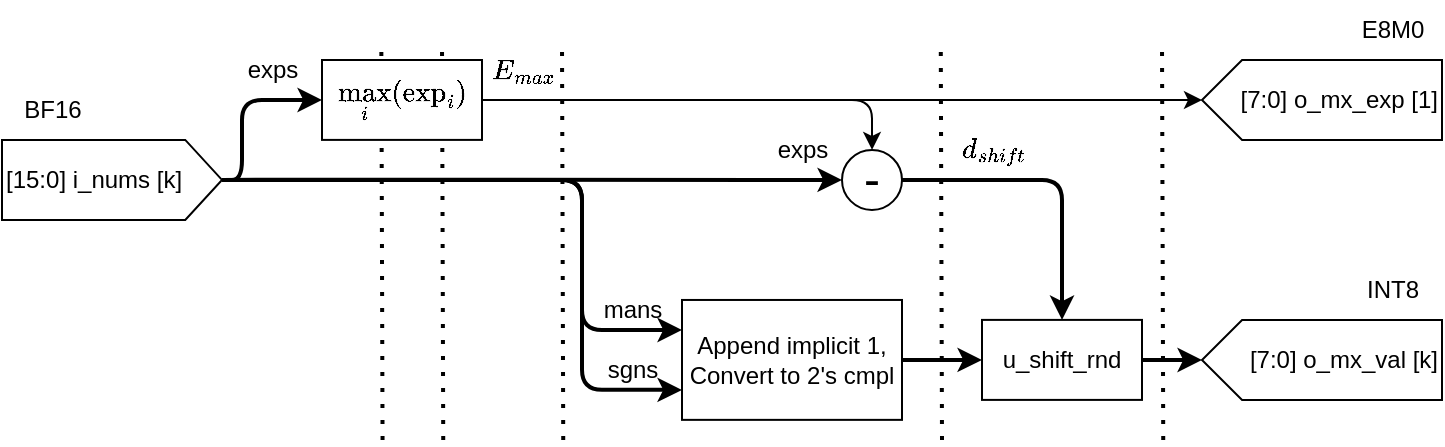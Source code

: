 <mxfile>
    <diagram id="izr5ojlLVmo8zyCvxxbJ" name="Page-1">
        <mxGraphModel dx="1036" dy="586" grid="1" gridSize="10" guides="1" tooltips="1" connect="1" arrows="1" fold="1" page="1" pageScale="1" pageWidth="850" pageHeight="300" math="1" shadow="0">
            <root>
                <mxCell id="0"/>
                <mxCell id="1" parent="0"/>
                <mxCell id="338" value="" style="endArrow=none;dashed=1;html=1;dashPattern=1 3;strokeWidth=2;" parent="1" edge="1">
                    <mxGeometry width="50" height="50" relative="1" as="geometry">
                        <mxPoint x="255.28" y="260.05" as="sourcePoint"/>
                        <mxPoint x="254.66" y="60.05" as="targetPoint"/>
                    </mxGeometry>
                </mxCell>
                <mxCell id="341" value="" style="endArrow=none;dashed=1;html=1;dashPattern=1 3;strokeWidth=2;" parent="1" edge="1">
                    <mxGeometry width="50" height="50" relative="1" as="geometry">
                        <mxPoint x="285.62" y="260.05" as="sourcePoint"/>
                        <mxPoint x="285.0" y="60.05" as="targetPoint"/>
                    </mxGeometry>
                </mxCell>
                <mxCell id="330" value="mans" style="text;html=1;align=center;verticalAlign=middle;resizable=0;points=[];autosize=1;strokeColor=none;fillColor=none;fontSize=12;" parent="1" vertex="1">
                    <mxGeometry x="355" y="179.95" width="50" height="30" as="geometry"/>
                </mxCell>
                <mxCell id="308" value="BF16" style="text;html=1;align=center;verticalAlign=middle;resizable=0;points=[];autosize=1;strokeColor=none;fillColor=none;" parent="1" vertex="1">
                    <mxGeometry x="65" y="80.02" width="50" height="30" as="geometry"/>
                </mxCell>
                <mxCell id="309" style="edgeStyle=orthogonalEdgeStyle;html=1;entryX=0;entryY=0.5;entryDx=0;entryDy=0;fontSize=12;strokeWidth=2;" parent="1" source="310" target="315" edge="1">
                    <mxGeometry relative="1" as="geometry">
                        <Array as="points">
                            <mxPoint x="185" y="129.95"/>
                            <mxPoint x="185" y="89.95"/>
                        </Array>
                    </mxGeometry>
                </mxCell>
                <mxCell id="335" style="edgeStyle=orthogonalEdgeStyle;html=1;entryX=0;entryY=0.25;entryDx=0;entryDy=0;strokeWidth=2;" parent="1" source="310" target="321" edge="1">
                    <mxGeometry relative="1" as="geometry">
                        <Array as="points">
                            <mxPoint x="355" y="129.95"/>
                            <mxPoint x="355" y="204.95"/>
                        </Array>
                    </mxGeometry>
                </mxCell>
                <mxCell id="336" style="edgeStyle=orthogonalEdgeStyle;html=1;entryX=0;entryY=0.75;entryDx=0;entryDy=0;strokeWidth=2;" parent="1" source="310" target="321" edge="1">
                    <mxGeometry relative="1" as="geometry">
                        <Array as="points">
                            <mxPoint x="355" y="129.95"/>
                            <mxPoint x="355" y="234.95"/>
                        </Array>
                    </mxGeometry>
                </mxCell>
                <mxCell id="310" value="[15:0] i_nums [k]" style="shape=offPageConnector;whiteSpace=wrap;html=1;rotation=0;direction=north;labelPosition=center;verticalLabelPosition=middle;align=left;verticalAlign=middle;size=0.167;" parent="1" vertex="1">
                    <mxGeometry x="65" y="109.97" width="110" height="40" as="geometry"/>
                </mxCell>
                <mxCell id="311" style="edgeStyle=orthogonalEdgeStyle;html=1;entryX=0;entryY=0.5;entryDx=0;entryDy=0;fontSize=12;strokeWidth=2;" parent="1" target="327" edge="1">
                    <mxGeometry relative="1" as="geometry">
                        <mxPoint x="470" y="145" as="targetPoint"/>
                        <mxPoint x="175" y="129.95" as="sourcePoint"/>
                        <Array as="points">
                            <mxPoint x="225" y="130"/>
                            <mxPoint x="225" y="130"/>
                        </Array>
                    </mxGeometry>
                </mxCell>
                <mxCell id="314" value="exps" style="text;html=1;align=center;verticalAlign=middle;resizable=0;points=[];autosize=1;strokeColor=none;fillColor=none;fontSize=12;" parent="1" vertex="1">
                    <mxGeometry x="175" y="60.05" width="50" height="30" as="geometry"/>
                </mxCell>
                <mxCell id="315" value="$$\max_{i} (\text{exp}_i)$$" style="rounded=0;whiteSpace=wrap;html=1;" parent="1" vertex="1">
                    <mxGeometry x="225" y="70" width="80" height="39.95" as="geometry"/>
                </mxCell>
                <mxCell id="316" value="&lt;span style=&quot;text-align: left;&quot;&gt;[7:0] o_mx_val [k]&lt;/span&gt;" style="shape=offPageConnector;whiteSpace=wrap;html=1;rotation=0;direction=south;labelPosition=center;verticalLabelPosition=middle;align=right;verticalAlign=middle;size=0.167;" parent="1" vertex="1">
                    <mxGeometry x="665" y="200.0" width="120" height="40" as="geometry"/>
                </mxCell>
                <mxCell id="317" value="&lt;span style=&quot;text-align: left;&quot;&gt;[7:0] o_mx_exp [1]&lt;/span&gt;" style="shape=offPageConnector;whiteSpace=wrap;html=1;rotation=0;direction=south;labelPosition=center;verticalLabelPosition=middle;align=right;verticalAlign=middle;size=0.167;" parent="1" vertex="1">
                    <mxGeometry x="665" y="70.0" width="120" height="40" as="geometry"/>
                </mxCell>
                <mxCell id="318" style="edgeStyle=orthogonalEdgeStyle;html=1;entryX=0.5;entryY=1;entryDx=0;entryDy=0;strokeWidth=2;" parent="1" source="319" target="316" edge="1">
                    <mxGeometry relative="1" as="geometry"/>
                </mxCell>
                <mxCell id="319" value="u_shift_rnd" style="rounded=0;whiteSpace=wrap;html=1;" parent="1" vertex="1">
                    <mxGeometry x="555" y="199.95" width="80" height="40" as="geometry"/>
                </mxCell>
                <mxCell id="320" style="edgeStyle=orthogonalEdgeStyle;html=1;entryX=0;entryY=0.5;entryDx=0;entryDy=0;strokeWidth=2;" parent="1" source="321" target="319" edge="1">
                    <mxGeometry relative="1" as="geometry"/>
                </mxCell>
                <mxCell id="321" value="Append implicit 1,&lt;br&gt;Convert to 2's cmpl" style="rounded=0;whiteSpace=wrap;html=1;" parent="1" vertex="1">
                    <mxGeometry x="405" y="189.98" width="110" height="59.95" as="geometry"/>
                </mxCell>
                <mxCell id="322" value="E8M0" style="text;html=1;align=center;verticalAlign=middle;resizable=0;points=[];autosize=1;strokeColor=none;fillColor=none;fontSize=12;" parent="1" vertex="1">
                    <mxGeometry x="735" y="40.0" width="50" height="30" as="geometry"/>
                </mxCell>
                <mxCell id="323" value="INT8" style="text;html=1;align=center;verticalAlign=middle;resizable=0;points=[];autosize=1;strokeColor=none;fillColor=none;fontSize=12;" parent="1" vertex="1">
                    <mxGeometry x="735" y="170.0" width="50" height="30" as="geometry"/>
                </mxCell>
                <mxCell id="324" style="edgeStyle=orthogonalEdgeStyle;html=1;entryX=0.5;entryY=0;entryDx=0;entryDy=0;fontSize=12;exitX=1;exitY=0.5;exitDx=0;exitDy=0;" parent="1" source="315" target="327" edge="1">
                    <mxGeometry relative="1" as="geometry">
                        <mxPoint x="550" y="125.0" as="targetPoint"/>
                        <mxPoint x="345" y="90.0" as="sourcePoint"/>
                    </mxGeometry>
                </mxCell>
                <mxCell id="325" style="edgeStyle=orthogonalEdgeStyle;html=1;entryX=0.5;entryY=1;entryDx=0;entryDy=0;fontSize=12;exitX=1;exitY=0.5;exitDx=0;exitDy=0;" parent="1" source="315" target="317" edge="1">
                    <mxGeometry relative="1" as="geometry">
                        <mxPoint x="370" y="100.0" as="sourcePoint"/>
                    </mxGeometry>
                </mxCell>
                <mxCell id="337" style="edgeStyle=orthogonalEdgeStyle;html=1;entryX=0.5;entryY=0;entryDx=0;entryDy=0;strokeWidth=2;" parent="1" source="327" target="319" edge="1">
                    <mxGeometry relative="1" as="geometry"/>
                </mxCell>
                <mxCell id="327" value="-" style="ellipse;whiteSpace=wrap;html=1;aspect=fixed;fontSize=24;" parent="1" vertex="1">
                    <mxGeometry x="485" y="114.95" width="30" height="30" as="geometry"/>
                </mxCell>
                <mxCell id="328" value="exps" style="text;html=1;align=center;verticalAlign=middle;resizable=0;points=[];autosize=1;strokeColor=none;fillColor=none;fontSize=12;" parent="1" vertex="1">
                    <mxGeometry x="440" y="100.0" width="50" height="30" as="geometry"/>
                </mxCell>
                <mxCell id="329" value="sgns" style="text;html=1;align=center;verticalAlign=middle;resizable=0;points=[];autosize=1;strokeColor=none;fillColor=none;fontSize=12;" parent="1" vertex="1">
                    <mxGeometry x="355" y="210" width="50" height="30" as="geometry"/>
                </mxCell>
                <mxCell id="331" value="$$E_{max}$$" style="text;html=1;align=center;verticalAlign=middle;resizable=0;points=[];autosize=1;strokeColor=none;fillColor=none;fontSize=12;" parent="1" vertex="1">
                    <mxGeometry x="275" y="60.05" width="100" height="30" as="geometry"/>
                </mxCell>
                <mxCell id="334" value="" style="endArrow=none;dashed=1;html=1;dashPattern=1 3;strokeWidth=2;" parent="1" edge="1">
                    <mxGeometry width="50" height="50" relative="1" as="geometry">
                        <mxPoint x="535" y="259.95" as="sourcePoint"/>
                        <mxPoint x="534.38" y="59.95" as="targetPoint"/>
                    </mxGeometry>
                </mxCell>
                <mxCell id="340" value="" style="endArrow=none;dashed=1;html=1;dashPattern=1 3;strokeWidth=2;" parent="1" edge="1">
                    <mxGeometry width="50" height="50" relative="1" as="geometry">
                        <mxPoint x="645.62" y="260" as="sourcePoint"/>
                        <mxPoint x="645.0" y="60.0" as="targetPoint"/>
                    </mxGeometry>
                </mxCell>
                <mxCell id="385" value="" style="endArrow=none;dashed=1;html=1;dashPattern=1 3;strokeWidth=2;" parent="1" edge="1">
                    <mxGeometry width="50" height="50" relative="1" as="geometry">
                        <mxPoint x="345.62" y="260.05" as="sourcePoint"/>
                        <mxPoint x="345.0" y="60.05" as="targetPoint"/>
                    </mxGeometry>
                </mxCell>
                <mxCell id="455" value="$$d_{shift}$$" style="text;html=1;align=center;verticalAlign=middle;resizable=0;points=[];autosize=1;strokeColor=none;fillColor=none;" parent="1" vertex="1">
                    <mxGeometry x="515" y="100.0" width="90" height="30" as="geometry"/>
                </mxCell>
            </root>
        </mxGraphModel>
    </diagram>
</mxfile>